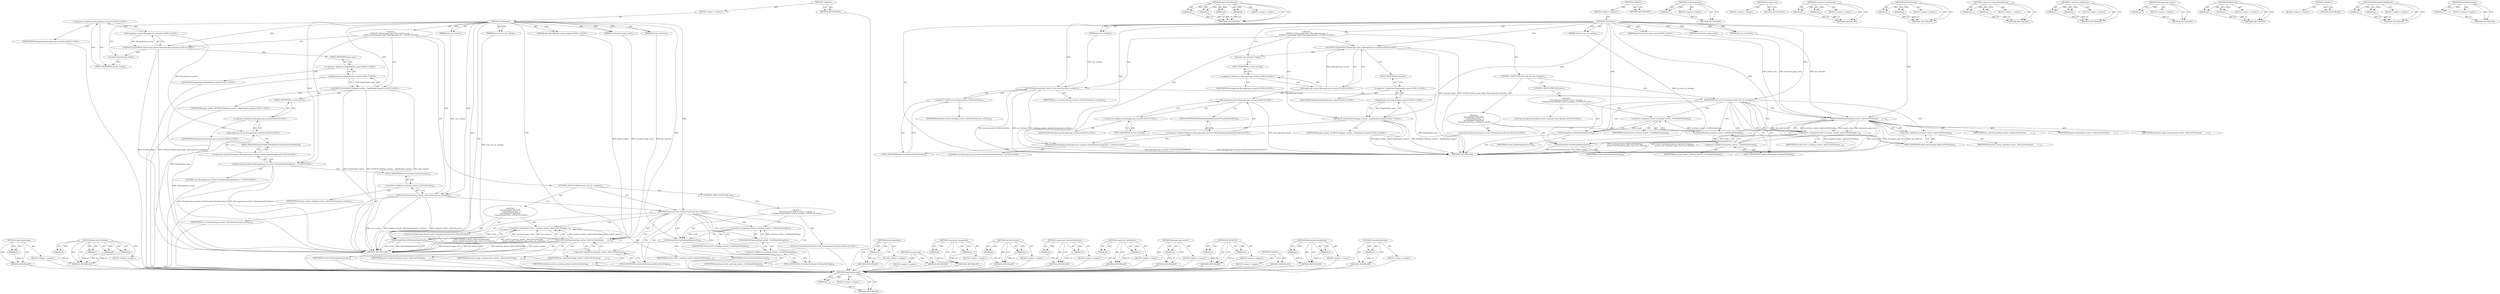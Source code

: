 digraph "UseDefaultSettings" {
vulnerable_108 [label=<(METHOD,PageNumber.npos)>];
vulnerable_109 [label=<(PARAM,p1)>];
vulnerable_110 [label=<(BLOCK,&lt;empty&gt;,&lt;empty&gt;)>];
vulnerable_111 [label=<(METHOD_RETURN,ANY)>];
vulnerable_132 [label=<(METHOD,AskUserForSettings)>];
vulnerable_133 [label=<(PARAM,p1)>];
vulnerable_134 [label=<(PARAM,p2)>];
vulnerable_135 [label=<(PARAM,p3)>];
vulnerable_136 [label=<(PARAM,p4)>];
vulnerable_137 [label=<(BLOCK,&lt;empty&gt;,&lt;empty&gt;)>];
vulnerable_138 [label=<(METHOD_RETURN,ANY)>];
vulnerable_6 [label=<(METHOD,&lt;global&gt;)<SUB>1</SUB>>];
vulnerable_7 [label=<(BLOCK,&lt;empty&gt;,&lt;empty&gt;)<SUB>1</SUB>>];
vulnerable_8 [label=<(METHOD,GetSettings)<SUB>1</SUB>>];
vulnerable_9 [label=<(PARAM,bool ask_user_for_settings)<SUB>1</SUB>>];
vulnerable_10 [label="<(PARAM,gfx::NativeWindow parent_window)<SUB>2</SUB>>"];
vulnerable_11 [label=<(PARAM,int document_page_count)<SUB>3</SUB>>];
vulnerable_12 [label=<(PARAM,bool has_selection)<SUB>4</SUB>>];
vulnerable_13 [label=<(PARAM,bool use_overlays)<SUB>5</SUB>>];
vulnerable_14 [label="<(BLOCK,{
  DCHECK_EQ(message_loop(), MessageLoop::curr...,{
  DCHECK_EQ(message_loop(), MessageLoop::curr...)<SUB>5</SUB>>"];
vulnerable_15 [label="<(DCHECK_EQ,DCHECK_EQ(message_loop(), MessageLoop::current()))<SUB>6</SUB>>"];
vulnerable_16 [label=<(message_loop,message_loop())<SUB>6</SUB>>];
vulnerable_17 [label="<(MessageLoop.current,MessageLoop::current())<SUB>6</SUB>>"];
vulnerable_18 [label="<(&lt;operator&gt;.fieldAccess,MessageLoop::current)<SUB>6</SUB>>"];
vulnerable_19 [label="<(IDENTIFIER,MessageLoop,MessageLoop::current())<SUB>6</SUB>>"];
vulnerable_20 [label=<(FIELD_IDENTIFIER,current,current)<SUB>6</SUB>>];
vulnerable_21 [label="<(DCHECK_EQ,DCHECK_EQ(page_number_, PageNumber::npos()))<SUB>7</SUB>>"];
vulnerable_22 [label="<(IDENTIFIER,page_number_,DCHECK_EQ(page_number_, PageNumber::npos()))<SUB>7</SUB>>"];
vulnerable_23 [label="<(PageNumber.npos,PageNumber::npos())<SUB>7</SUB>>"];
vulnerable_24 [label="<(&lt;operator&gt;.fieldAccess,PageNumber::npos)<SUB>7</SUB>>"];
vulnerable_25 [label="<(IDENTIFIER,PageNumber,PageNumber::npos())<SUB>7</SUB>>"];
vulnerable_26 [label=<(FIELD_IDENTIFIER,npos,npos)<SUB>7</SUB>>];
vulnerable_27 [label="<(SetNestableTasksAllowed,MessageLoop::current()-&gt;SetNestableTasksAllowed...)<SUB>9</SUB>>"];
vulnerable_28 [label="<(&lt;operator&gt;.indirectFieldAccess,MessageLoop::current()-&gt;SetNestableTasksAllowed)<SUB>9</SUB>>"];
vulnerable_29 [label="<(MessageLoop.current,MessageLoop::current())<SUB>9</SUB>>"];
vulnerable_30 [label="<(&lt;operator&gt;.fieldAccess,MessageLoop::current)<SUB>9</SUB>>"];
vulnerable_31 [label="<(IDENTIFIER,MessageLoop,MessageLoop::current())<SUB>9</SUB>>"];
vulnerable_32 [label=<(FIELD_IDENTIFIER,current,current)<SUB>9</SUB>>];
vulnerable_33 [label=<(FIELD_IDENTIFIER,SetNestableTasksAllowed,SetNestableTasksAllowed)<SUB>9</SUB>>];
vulnerable_34 [label="<(LITERAL,true,MessageLoop::current()-&gt;SetNestableTasksAllowed...)<SUB>9</SUB>>"];
vulnerable_35 [label=<(SetUseOverlays,printing_context_.SetUseOverlays(use_overlays))<SUB>10</SUB>>];
vulnerable_36 [label=<(&lt;operator&gt;.fieldAccess,printing_context_.SetUseOverlays)<SUB>10</SUB>>];
vulnerable_37 [label=<(IDENTIFIER,printing_context_,printing_context_.SetUseOverlays(use_overlays))<SUB>10</SUB>>];
vulnerable_38 [label=<(FIELD_IDENTIFIER,SetUseOverlays,SetUseOverlays)<SUB>10</SUB>>];
vulnerable_39 [label=<(IDENTIFIER,use_overlays,printing_context_.SetUseOverlays(use_overlays))<SUB>10</SUB>>];
vulnerable_40 [label=<(CONTROL_STRUCTURE,IF,if (ask_user_for_settings))<SUB>12</SUB>>];
vulnerable_41 [label=<(IDENTIFIER,ask_user_for_settings,if (ask_user_for_settings))<SUB>12</SUB>>];
vulnerable_42 [label="<(BLOCK,{
#if defined(OS_MACOSX)
     ChromeThread::Pos...,{
#if defined(OS_MACOSX)
     ChromeThread::Pos...)<SUB>12</SUB>>"];
vulnerable_43 [label="<(LOCAL,PrintingContext.Result result: PrintingContext.Result)<SUB>20</SUB>>"];
vulnerable_44 [label=<(&lt;operator&gt;.assignment,result = printing_context_.AskUserForSettings(
...)<SUB>20</SUB>>];
vulnerable_45 [label=<(IDENTIFIER,result,result = printing_context_.AskUserForSettings(
...)<SUB>20</SUB>>];
vulnerable_46 [label=<(AskUserForSettings,printing_context_.AskUserForSettings(
        p...)<SUB>20</SUB>>];
vulnerable_47 [label=<(&lt;operator&gt;.fieldAccess,printing_context_.AskUserForSettings)<SUB>20</SUB>>];
vulnerable_48 [label=<(IDENTIFIER,printing_context_,printing_context_.AskUserForSettings(
        p...)<SUB>20</SUB>>];
vulnerable_49 [label=<(FIELD_IDENTIFIER,AskUserForSettings,AskUserForSettings)<SUB>20</SUB>>];
vulnerable_50 [label=<(IDENTIFIER,parent_window,printing_context_.AskUserForSettings(
        p...)<SUB>21</SUB>>];
vulnerable_51 [label=<(IDENTIFIER,document_page_count,printing_context_.AskUserForSettings(
        p...)<SUB>21</SUB>>];
vulnerable_52 [label=<(IDENTIFIER,has_selection,printing_context_.AskUserForSettings(
        p...)<SUB>21</SUB>>];
vulnerable_53 [label=<(GetSettingsDone,GetSettingsDone(result))<SUB>22</SUB>>];
vulnerable_54 [label=<(IDENTIFIER,result,GetSettingsDone(result))<SUB>22</SUB>>];
vulnerable_55 [label=<(CONTROL_STRUCTURE,ELSE,else)<SUB>24</SUB>>];
vulnerable_56 [label="<(BLOCK,{
    PrintingContext::Result result = printing...,{
    PrintingContext::Result result = printing...)<SUB>24</SUB>>"];
vulnerable_57 [label="<(LOCAL,PrintingContext.Result result: PrintingContext.Result)<SUB>25</SUB>>"];
vulnerable_58 [label=<(&lt;operator&gt;.assignment,result = printing_context_.UseDefaultSettings())<SUB>25</SUB>>];
vulnerable_59 [label=<(IDENTIFIER,result,result = printing_context_.UseDefaultSettings())<SUB>25</SUB>>];
vulnerable_60 [label=<(UseDefaultSettings,printing_context_.UseDefaultSettings())<SUB>25</SUB>>];
vulnerable_61 [label=<(&lt;operator&gt;.fieldAccess,printing_context_.UseDefaultSettings)<SUB>25</SUB>>];
vulnerable_62 [label=<(IDENTIFIER,printing_context_,printing_context_.UseDefaultSettings())<SUB>25</SUB>>];
vulnerable_63 [label=<(FIELD_IDENTIFIER,UseDefaultSettings,UseDefaultSettings)<SUB>25</SUB>>];
vulnerable_64 [label=<(GetSettingsDone,GetSettingsDone(result))<SUB>26</SUB>>];
vulnerable_65 [label=<(IDENTIFIER,result,GetSettingsDone(result))<SUB>26</SUB>>];
vulnerable_66 [label=<(METHOD_RETURN,void)<SUB>1</SUB>>];
vulnerable_68 [label=<(METHOD_RETURN,ANY)<SUB>1</SUB>>];
vulnerable_139 [label=<(METHOD,GetSettingsDone)>];
vulnerable_140 [label=<(PARAM,p1)>];
vulnerable_141 [label=<(BLOCK,&lt;empty&gt;,&lt;empty&gt;)>];
vulnerable_142 [label=<(METHOD_RETURN,ANY)>];
vulnerable_96 [label=<(METHOD,message_loop)>];
vulnerable_97 [label=<(BLOCK,&lt;empty&gt;,&lt;empty&gt;)>];
vulnerable_98 [label=<(METHOD_RETURN,ANY)>];
vulnerable_127 [label=<(METHOD,&lt;operator&gt;.assignment)>];
vulnerable_128 [label=<(PARAM,p1)>];
vulnerable_129 [label=<(PARAM,p2)>];
vulnerable_130 [label=<(BLOCK,&lt;empty&gt;,&lt;empty&gt;)>];
vulnerable_131 [label=<(METHOD_RETURN,ANY)>];
vulnerable_122 [label=<(METHOD,SetUseOverlays)>];
vulnerable_123 [label=<(PARAM,p1)>];
vulnerable_124 [label=<(PARAM,p2)>];
vulnerable_125 [label=<(BLOCK,&lt;empty&gt;,&lt;empty&gt;)>];
vulnerable_126 [label=<(METHOD_RETURN,ANY)>];
vulnerable_117 [label=<(METHOD,&lt;operator&gt;.indirectFieldAccess)>];
vulnerable_118 [label=<(PARAM,p1)>];
vulnerable_119 [label=<(PARAM,p2)>];
vulnerable_120 [label=<(BLOCK,&lt;empty&gt;,&lt;empty&gt;)>];
vulnerable_121 [label=<(METHOD_RETURN,ANY)>];
vulnerable_103 [label=<(METHOD,&lt;operator&gt;.fieldAccess)>];
vulnerable_104 [label=<(PARAM,p1)>];
vulnerable_105 [label=<(PARAM,p2)>];
vulnerable_106 [label=<(BLOCK,&lt;empty&gt;,&lt;empty&gt;)>];
vulnerable_107 [label=<(METHOD_RETURN,ANY)>];
vulnerable_99 [label=<(METHOD,MessageLoop.current)>];
vulnerable_100 [label=<(PARAM,p1)>];
vulnerable_101 [label=<(BLOCK,&lt;empty&gt;,&lt;empty&gt;)>];
vulnerable_102 [label=<(METHOD_RETURN,ANY)>];
vulnerable_91 [label=<(METHOD,DCHECK_EQ)>];
vulnerable_92 [label=<(PARAM,p1)>];
vulnerable_93 [label=<(PARAM,p2)>];
vulnerable_94 [label=<(BLOCK,&lt;empty&gt;,&lt;empty&gt;)>];
vulnerable_95 [label=<(METHOD_RETURN,ANY)>];
vulnerable_85 [label=<(METHOD,&lt;global&gt;)<SUB>1</SUB>>];
vulnerable_86 [label=<(BLOCK,&lt;empty&gt;,&lt;empty&gt;)>];
vulnerable_87 [label=<(METHOD_RETURN,ANY)>];
vulnerable_112 [label=<(METHOD,SetNestableTasksAllowed)>];
vulnerable_113 [label=<(PARAM,p1)>];
vulnerable_114 [label=<(PARAM,p2)>];
vulnerable_115 [label=<(BLOCK,&lt;empty&gt;,&lt;empty&gt;)>];
vulnerable_116 [label=<(METHOD_RETURN,ANY)>];
vulnerable_143 [label=<(METHOD,UseDefaultSettings)>];
vulnerable_144 [label=<(PARAM,p1)>];
vulnerable_145 [label=<(BLOCK,&lt;empty&gt;,&lt;empty&gt;)>];
vulnerable_146 [label=<(METHOD_RETURN,ANY)>];
fixed_108 [label=<(METHOD,PageNumber.npos)>];
fixed_109 [label=<(PARAM,p1)>];
fixed_110 [label=<(BLOCK,&lt;empty&gt;,&lt;empty&gt;)>];
fixed_111 [label=<(METHOD_RETURN,ANY)>];
fixed_132 [label=<(METHOD,AskUserForSettings)>];
fixed_133 [label=<(PARAM,p1)>];
fixed_134 [label=<(PARAM,p2)>];
fixed_135 [label=<(PARAM,p3)>];
fixed_136 [label=<(PARAM,p4)>];
fixed_137 [label=<(BLOCK,&lt;empty&gt;,&lt;empty&gt;)>];
fixed_138 [label=<(METHOD_RETURN,ANY)>];
fixed_6 [label=<(METHOD,&lt;global&gt;)<SUB>1</SUB>>];
fixed_7 [label=<(BLOCK,&lt;empty&gt;,&lt;empty&gt;)<SUB>1</SUB>>];
fixed_8 [label=<(METHOD,GetSettings)<SUB>1</SUB>>];
fixed_9 [label=<(PARAM,bool ask_user_for_settings)<SUB>1</SUB>>];
fixed_10 [label="<(PARAM,gfx::NativeView parent_view)<SUB>2</SUB>>"];
fixed_11 [label=<(PARAM,int document_page_count)<SUB>3</SUB>>];
fixed_12 [label=<(PARAM,bool has_selection)<SUB>4</SUB>>];
fixed_13 [label=<(PARAM,bool use_overlays)<SUB>5</SUB>>];
fixed_14 [label="<(BLOCK,{
  DCHECK_EQ(message_loop(), MessageLoop::curr...,{
  DCHECK_EQ(message_loop(), MessageLoop::curr...)<SUB>5</SUB>>"];
fixed_15 [label="<(DCHECK_EQ,DCHECK_EQ(message_loop(), MessageLoop::current()))<SUB>6</SUB>>"];
fixed_16 [label=<(message_loop,message_loop())<SUB>6</SUB>>];
fixed_17 [label="<(MessageLoop.current,MessageLoop::current())<SUB>6</SUB>>"];
fixed_18 [label="<(&lt;operator&gt;.fieldAccess,MessageLoop::current)<SUB>6</SUB>>"];
fixed_19 [label="<(IDENTIFIER,MessageLoop,MessageLoop::current())<SUB>6</SUB>>"];
fixed_20 [label=<(FIELD_IDENTIFIER,current,current)<SUB>6</SUB>>];
fixed_21 [label="<(DCHECK_EQ,DCHECK_EQ(page_number_, PageNumber::npos()))<SUB>7</SUB>>"];
fixed_22 [label="<(IDENTIFIER,page_number_,DCHECK_EQ(page_number_, PageNumber::npos()))<SUB>7</SUB>>"];
fixed_23 [label="<(PageNumber.npos,PageNumber::npos())<SUB>7</SUB>>"];
fixed_24 [label="<(&lt;operator&gt;.fieldAccess,PageNumber::npos)<SUB>7</SUB>>"];
fixed_25 [label="<(IDENTIFIER,PageNumber,PageNumber::npos())<SUB>7</SUB>>"];
fixed_26 [label=<(FIELD_IDENTIFIER,npos,npos)<SUB>7</SUB>>];
fixed_27 [label="<(SetNestableTasksAllowed,MessageLoop::current()-&gt;SetNestableTasksAllowed...)<SUB>9</SUB>>"];
fixed_28 [label="<(&lt;operator&gt;.indirectFieldAccess,MessageLoop::current()-&gt;SetNestableTasksAllowed)<SUB>9</SUB>>"];
fixed_29 [label="<(MessageLoop.current,MessageLoop::current())<SUB>9</SUB>>"];
fixed_30 [label="<(&lt;operator&gt;.fieldAccess,MessageLoop::current)<SUB>9</SUB>>"];
fixed_31 [label="<(IDENTIFIER,MessageLoop,MessageLoop::current())<SUB>9</SUB>>"];
fixed_32 [label=<(FIELD_IDENTIFIER,current,current)<SUB>9</SUB>>];
fixed_33 [label=<(FIELD_IDENTIFIER,SetNestableTasksAllowed,SetNestableTasksAllowed)<SUB>9</SUB>>];
fixed_34 [label="<(LITERAL,true,MessageLoop::current()-&gt;SetNestableTasksAllowed...)<SUB>9</SUB>>"];
fixed_35 [label=<(SetUseOverlays,printing_context_.SetUseOverlays(use_overlays))<SUB>10</SUB>>];
fixed_36 [label=<(&lt;operator&gt;.fieldAccess,printing_context_.SetUseOverlays)<SUB>10</SUB>>];
fixed_37 [label=<(IDENTIFIER,printing_context_,printing_context_.SetUseOverlays(use_overlays))<SUB>10</SUB>>];
fixed_38 [label=<(FIELD_IDENTIFIER,SetUseOverlays,SetUseOverlays)<SUB>10</SUB>>];
fixed_39 [label=<(IDENTIFIER,use_overlays,printing_context_.SetUseOverlays(use_overlays))<SUB>10</SUB>>];
fixed_40 [label=<(CONTROL_STRUCTURE,IF,if (ask_user_for_settings))<SUB>12</SUB>>];
fixed_41 [label=<(IDENTIFIER,ask_user_for_settings,if (ask_user_for_settings))<SUB>12</SUB>>];
fixed_42 [label="<(BLOCK,{
#if defined(OS_MACOSX)
     ChromeThread::Pos...,{
#if defined(OS_MACOSX)
     ChromeThread::Pos...)<SUB>12</SUB>>"];
fixed_43 [label="<(LOCAL,PrintingContext.Result result: PrintingContext.Result)<SUB>20</SUB>>"];
fixed_44 [label=<(&lt;operator&gt;.assignment,result = printing_context_.AskUserForSettings(
...)<SUB>20</SUB>>];
fixed_45 [label=<(IDENTIFIER,result,result = printing_context_.AskUserForSettings(
...)<SUB>20</SUB>>];
fixed_46 [label=<(AskUserForSettings,printing_context_.AskUserForSettings(
        p...)<SUB>20</SUB>>];
fixed_47 [label=<(&lt;operator&gt;.fieldAccess,printing_context_.AskUserForSettings)<SUB>20</SUB>>];
fixed_48 [label=<(IDENTIFIER,printing_context_,printing_context_.AskUserForSettings(
        p...)<SUB>20</SUB>>];
fixed_49 [label=<(FIELD_IDENTIFIER,AskUserForSettings,AskUserForSettings)<SUB>20</SUB>>];
fixed_50 [label=<(IDENTIFIER,parent_view,printing_context_.AskUserForSettings(
        p...)<SUB>21</SUB>>];
fixed_51 [label=<(IDENTIFIER,document_page_count,printing_context_.AskUserForSettings(
        p...)<SUB>21</SUB>>];
fixed_52 [label=<(IDENTIFIER,has_selection,printing_context_.AskUserForSettings(
        p...)<SUB>21</SUB>>];
fixed_53 [label=<(GetSettingsDone,GetSettingsDone(result))<SUB>22</SUB>>];
fixed_54 [label=<(IDENTIFIER,result,GetSettingsDone(result))<SUB>22</SUB>>];
fixed_55 [label=<(CONTROL_STRUCTURE,ELSE,else)<SUB>24</SUB>>];
fixed_56 [label="<(BLOCK,{
    PrintingContext::Result result = printing...,{
    PrintingContext::Result result = printing...)<SUB>24</SUB>>"];
fixed_57 [label="<(LOCAL,PrintingContext.Result result: PrintingContext.Result)<SUB>25</SUB>>"];
fixed_58 [label=<(&lt;operator&gt;.assignment,result = printing_context_.UseDefaultSettings())<SUB>25</SUB>>];
fixed_59 [label=<(IDENTIFIER,result,result = printing_context_.UseDefaultSettings())<SUB>25</SUB>>];
fixed_60 [label=<(UseDefaultSettings,printing_context_.UseDefaultSettings())<SUB>25</SUB>>];
fixed_61 [label=<(&lt;operator&gt;.fieldAccess,printing_context_.UseDefaultSettings)<SUB>25</SUB>>];
fixed_62 [label=<(IDENTIFIER,printing_context_,printing_context_.UseDefaultSettings())<SUB>25</SUB>>];
fixed_63 [label=<(FIELD_IDENTIFIER,UseDefaultSettings,UseDefaultSettings)<SUB>25</SUB>>];
fixed_64 [label=<(GetSettingsDone,GetSettingsDone(result))<SUB>26</SUB>>];
fixed_65 [label=<(IDENTIFIER,result,GetSettingsDone(result))<SUB>26</SUB>>];
fixed_66 [label=<(METHOD_RETURN,void)<SUB>1</SUB>>];
fixed_68 [label=<(METHOD_RETURN,ANY)<SUB>1</SUB>>];
fixed_139 [label=<(METHOD,GetSettingsDone)>];
fixed_140 [label=<(PARAM,p1)>];
fixed_141 [label=<(BLOCK,&lt;empty&gt;,&lt;empty&gt;)>];
fixed_142 [label=<(METHOD_RETURN,ANY)>];
fixed_96 [label=<(METHOD,message_loop)>];
fixed_97 [label=<(BLOCK,&lt;empty&gt;,&lt;empty&gt;)>];
fixed_98 [label=<(METHOD_RETURN,ANY)>];
fixed_127 [label=<(METHOD,&lt;operator&gt;.assignment)>];
fixed_128 [label=<(PARAM,p1)>];
fixed_129 [label=<(PARAM,p2)>];
fixed_130 [label=<(BLOCK,&lt;empty&gt;,&lt;empty&gt;)>];
fixed_131 [label=<(METHOD_RETURN,ANY)>];
fixed_122 [label=<(METHOD,SetUseOverlays)>];
fixed_123 [label=<(PARAM,p1)>];
fixed_124 [label=<(PARAM,p2)>];
fixed_125 [label=<(BLOCK,&lt;empty&gt;,&lt;empty&gt;)>];
fixed_126 [label=<(METHOD_RETURN,ANY)>];
fixed_117 [label=<(METHOD,&lt;operator&gt;.indirectFieldAccess)>];
fixed_118 [label=<(PARAM,p1)>];
fixed_119 [label=<(PARAM,p2)>];
fixed_120 [label=<(BLOCK,&lt;empty&gt;,&lt;empty&gt;)>];
fixed_121 [label=<(METHOD_RETURN,ANY)>];
fixed_103 [label=<(METHOD,&lt;operator&gt;.fieldAccess)>];
fixed_104 [label=<(PARAM,p1)>];
fixed_105 [label=<(PARAM,p2)>];
fixed_106 [label=<(BLOCK,&lt;empty&gt;,&lt;empty&gt;)>];
fixed_107 [label=<(METHOD_RETURN,ANY)>];
fixed_99 [label=<(METHOD,MessageLoop.current)>];
fixed_100 [label=<(PARAM,p1)>];
fixed_101 [label=<(BLOCK,&lt;empty&gt;,&lt;empty&gt;)>];
fixed_102 [label=<(METHOD_RETURN,ANY)>];
fixed_91 [label=<(METHOD,DCHECK_EQ)>];
fixed_92 [label=<(PARAM,p1)>];
fixed_93 [label=<(PARAM,p2)>];
fixed_94 [label=<(BLOCK,&lt;empty&gt;,&lt;empty&gt;)>];
fixed_95 [label=<(METHOD_RETURN,ANY)>];
fixed_85 [label=<(METHOD,&lt;global&gt;)<SUB>1</SUB>>];
fixed_86 [label=<(BLOCK,&lt;empty&gt;,&lt;empty&gt;)>];
fixed_87 [label=<(METHOD_RETURN,ANY)>];
fixed_112 [label=<(METHOD,SetNestableTasksAllowed)>];
fixed_113 [label=<(PARAM,p1)>];
fixed_114 [label=<(PARAM,p2)>];
fixed_115 [label=<(BLOCK,&lt;empty&gt;,&lt;empty&gt;)>];
fixed_116 [label=<(METHOD_RETURN,ANY)>];
fixed_143 [label=<(METHOD,UseDefaultSettings)>];
fixed_144 [label=<(PARAM,p1)>];
fixed_145 [label=<(BLOCK,&lt;empty&gt;,&lt;empty&gt;)>];
fixed_146 [label=<(METHOD_RETURN,ANY)>];
vulnerable_108 -> vulnerable_109  [key=0, label="AST: "];
vulnerable_108 -> vulnerable_109  [key=1, label="DDG: "];
vulnerable_108 -> vulnerable_110  [key=0, label="AST: "];
vulnerable_108 -> vulnerable_111  [key=0, label="AST: "];
vulnerable_108 -> vulnerable_111  [key=1, label="CFG: "];
vulnerable_109 -> vulnerable_111  [key=0, label="DDG: p1"];
vulnerable_110 -> fixed_108  [key=0];
vulnerable_111 -> fixed_108  [key=0];
vulnerable_132 -> vulnerable_133  [key=0, label="AST: "];
vulnerable_132 -> vulnerable_133  [key=1, label="DDG: "];
vulnerable_132 -> vulnerable_137  [key=0, label="AST: "];
vulnerable_132 -> vulnerable_134  [key=0, label="AST: "];
vulnerable_132 -> vulnerable_134  [key=1, label="DDG: "];
vulnerable_132 -> vulnerable_138  [key=0, label="AST: "];
vulnerable_132 -> vulnerable_138  [key=1, label="CFG: "];
vulnerable_132 -> vulnerable_135  [key=0, label="AST: "];
vulnerable_132 -> vulnerable_135  [key=1, label="DDG: "];
vulnerable_132 -> vulnerable_136  [key=0, label="AST: "];
vulnerable_132 -> vulnerable_136  [key=1, label="DDG: "];
vulnerable_133 -> vulnerable_138  [key=0, label="DDG: p1"];
vulnerable_134 -> vulnerable_138  [key=0, label="DDG: p2"];
vulnerable_135 -> vulnerable_138  [key=0, label="DDG: p3"];
vulnerable_136 -> vulnerable_138  [key=0, label="DDG: p4"];
vulnerable_137 -> fixed_108  [key=0];
vulnerable_138 -> fixed_108  [key=0];
vulnerable_6 -> vulnerable_7  [key=0, label="AST: "];
vulnerable_6 -> vulnerable_68  [key=0, label="AST: "];
vulnerable_6 -> vulnerable_68  [key=1, label="CFG: "];
vulnerable_7 -> vulnerable_8  [key=0, label="AST: "];
vulnerable_8 -> vulnerable_9  [key=0, label="AST: "];
vulnerable_8 -> vulnerable_9  [key=1, label="DDG: "];
vulnerable_8 -> vulnerable_10  [key=0, label="AST: "];
vulnerable_8 -> vulnerable_10  [key=1, label="DDG: "];
vulnerable_8 -> vulnerable_11  [key=0, label="AST: "];
vulnerable_8 -> vulnerable_11  [key=1, label="DDG: "];
vulnerable_8 -> vulnerable_12  [key=0, label="AST: "];
vulnerable_8 -> vulnerable_12  [key=1, label="DDG: "];
vulnerable_8 -> vulnerable_13  [key=0, label="AST: "];
vulnerable_8 -> vulnerable_13  [key=1, label="DDG: "];
vulnerable_8 -> vulnerable_14  [key=0, label="AST: "];
vulnerable_8 -> vulnerable_66  [key=0, label="AST: "];
vulnerable_8 -> vulnerable_16  [key=0, label="CFG: "];
vulnerable_8 -> vulnerable_15  [key=0, label="DDG: "];
vulnerable_8 -> vulnerable_21  [key=0, label="DDG: "];
vulnerable_8 -> vulnerable_27  [key=0, label="DDG: "];
vulnerable_8 -> vulnerable_35  [key=0, label="DDG: "];
vulnerable_8 -> vulnerable_41  [key=0, label="DDG: "];
vulnerable_8 -> vulnerable_53  [key=0, label="DDG: "];
vulnerable_8 -> vulnerable_46  [key=0, label="DDG: "];
vulnerable_8 -> vulnerable_64  [key=0, label="DDG: "];
vulnerable_9 -> vulnerable_66  [key=0, label="DDG: ask_user_for_settings"];
vulnerable_10 -> vulnerable_46  [key=0, label="DDG: parent_window"];
vulnerable_11 -> vulnerable_46  [key=0, label="DDG: document_page_count"];
vulnerable_12 -> vulnerable_46  [key=0, label="DDG: has_selection"];
vulnerable_13 -> vulnerable_35  [key=0, label="DDG: use_overlays"];
vulnerable_14 -> vulnerable_15  [key=0, label="AST: "];
vulnerable_14 -> vulnerable_21  [key=0, label="AST: "];
vulnerable_14 -> vulnerable_27  [key=0, label="AST: "];
vulnerable_14 -> vulnerable_35  [key=0, label="AST: "];
vulnerable_14 -> vulnerable_40  [key=0, label="AST: "];
vulnerable_15 -> vulnerable_16  [key=0, label="AST: "];
vulnerable_15 -> vulnerable_17  [key=0, label="AST: "];
vulnerable_15 -> vulnerable_26  [key=0, label="CFG: "];
vulnerable_15 -> vulnerable_66  [key=0, label="DDG: message_loop()"];
vulnerable_15 -> vulnerable_66  [key=1, label="DDG: DCHECK_EQ(message_loop(), MessageLoop::current())"];
vulnerable_16 -> vulnerable_20  [key=0, label="CFG: "];
vulnerable_17 -> vulnerable_18  [key=0, label="AST: "];
vulnerable_17 -> vulnerable_15  [key=0, label="CFG: "];
vulnerable_17 -> vulnerable_15  [key=1, label="DDG: MessageLoop::current"];
vulnerable_17 -> vulnerable_29  [key=0, label="DDG: MessageLoop::current"];
vulnerable_18 -> vulnerable_19  [key=0, label="AST: "];
vulnerable_18 -> vulnerable_20  [key=0, label="AST: "];
vulnerable_18 -> vulnerable_17  [key=0, label="CFG: "];
vulnerable_19 -> fixed_108  [key=0];
vulnerable_20 -> vulnerable_18  [key=0, label="CFG: "];
vulnerable_21 -> vulnerable_22  [key=0, label="AST: "];
vulnerable_21 -> vulnerable_23  [key=0, label="AST: "];
vulnerable_21 -> vulnerable_32  [key=0, label="CFG: "];
vulnerable_21 -> vulnerable_66  [key=0, label="DDG: PageNumber::npos()"];
vulnerable_21 -> vulnerable_66  [key=1, label="DDG: DCHECK_EQ(page_number_, PageNumber::npos())"];
vulnerable_21 -> vulnerable_66  [key=2, label="DDG: page_number_"];
vulnerable_22 -> fixed_108  [key=0];
vulnerable_23 -> vulnerable_24  [key=0, label="AST: "];
vulnerable_23 -> vulnerable_21  [key=0, label="CFG: "];
vulnerable_23 -> vulnerable_21  [key=1, label="DDG: PageNumber::npos"];
vulnerable_23 -> vulnerable_66  [key=0, label="DDG: PageNumber::npos"];
vulnerable_24 -> vulnerable_25  [key=0, label="AST: "];
vulnerable_24 -> vulnerable_26  [key=0, label="AST: "];
vulnerable_24 -> vulnerable_23  [key=0, label="CFG: "];
vulnerable_25 -> fixed_108  [key=0];
vulnerable_26 -> vulnerable_24  [key=0, label="CFG: "];
vulnerable_27 -> vulnerable_28  [key=0, label="AST: "];
vulnerable_27 -> vulnerable_34  [key=0, label="AST: "];
vulnerable_27 -> vulnerable_38  [key=0, label="CFG: "];
vulnerable_27 -> vulnerable_66  [key=0, label="DDG: MessageLoop::current()-&gt;SetNestableTasksAllowed"];
vulnerable_27 -> vulnerable_66  [key=1, label="DDG: MessageLoop::current()-&gt;SetNestableTasksAllowed(true)"];
vulnerable_28 -> vulnerable_29  [key=0, label="AST: "];
vulnerable_28 -> vulnerable_33  [key=0, label="AST: "];
vulnerable_28 -> vulnerable_27  [key=0, label="CFG: "];
vulnerable_29 -> vulnerable_30  [key=0, label="AST: "];
vulnerable_29 -> vulnerable_33  [key=0, label="CFG: "];
vulnerable_29 -> vulnerable_66  [key=0, label="DDG: MessageLoop::current"];
vulnerable_30 -> vulnerable_31  [key=0, label="AST: "];
vulnerable_30 -> vulnerable_32  [key=0, label="AST: "];
vulnerable_30 -> vulnerable_29  [key=0, label="CFG: "];
vulnerable_31 -> fixed_108  [key=0];
vulnerable_32 -> vulnerable_30  [key=0, label="CFG: "];
vulnerable_33 -> vulnerable_28  [key=0, label="CFG: "];
vulnerable_34 -> fixed_108  [key=0];
vulnerable_35 -> vulnerable_36  [key=0, label="AST: "];
vulnerable_35 -> vulnerable_39  [key=0, label="AST: "];
vulnerable_35 -> vulnerable_41  [key=0, label="CFG: "];
vulnerable_35 -> vulnerable_66  [key=0, label="DDG: printing_context_.SetUseOverlays"];
vulnerable_35 -> vulnerable_66  [key=1, label="DDG: use_overlays"];
vulnerable_35 -> vulnerable_66  [key=2, label="DDG: printing_context_.SetUseOverlays(use_overlays)"];
vulnerable_36 -> vulnerable_37  [key=0, label="AST: "];
vulnerable_36 -> vulnerable_38  [key=0, label="AST: "];
vulnerable_36 -> vulnerable_35  [key=0, label="CFG: "];
vulnerable_37 -> fixed_108  [key=0];
vulnerable_38 -> vulnerable_36  [key=0, label="CFG: "];
vulnerable_39 -> fixed_108  [key=0];
vulnerable_40 -> vulnerable_41  [key=0, label="AST: "];
vulnerable_40 -> vulnerable_42  [key=0, label="AST: "];
vulnerable_40 -> vulnerable_55  [key=0, label="AST: "];
vulnerable_41 -> vulnerable_49  [key=0, label="CFG: "];
vulnerable_41 -> vulnerable_49  [key=1, label="CDG: "];
vulnerable_41 -> vulnerable_63  [key=0, label="CFG: "];
vulnerable_41 -> vulnerable_63  [key=1, label="CDG: "];
vulnerable_41 -> vulnerable_47  [key=0, label="CDG: "];
vulnerable_41 -> vulnerable_58  [key=0, label="CDG: "];
vulnerable_41 -> vulnerable_60  [key=0, label="CDG: "];
vulnerable_41 -> vulnerable_61  [key=0, label="CDG: "];
vulnerable_41 -> vulnerable_64  [key=0, label="CDG: "];
vulnerable_41 -> vulnerable_44  [key=0, label="CDG: "];
vulnerable_41 -> vulnerable_46  [key=0, label="CDG: "];
vulnerable_41 -> vulnerable_53  [key=0, label="CDG: "];
vulnerable_42 -> vulnerable_43  [key=0, label="AST: "];
vulnerable_42 -> vulnerable_44  [key=0, label="AST: "];
vulnerable_42 -> vulnerable_53  [key=0, label="AST: "];
vulnerable_43 -> fixed_108  [key=0];
vulnerable_44 -> vulnerable_45  [key=0, label="AST: "];
vulnerable_44 -> vulnerable_46  [key=0, label="AST: "];
vulnerable_44 -> vulnerable_53  [key=0, label="CFG: "];
vulnerable_44 -> vulnerable_53  [key=1, label="DDG: result"];
vulnerable_44 -> vulnerable_66  [key=0, label="DDG: printing_context_.AskUserForSettings(
        parent_window, document_page_count, has_selection)"];
vulnerable_44 -> vulnerable_66  [key=1, label="DDG: result = printing_context_.AskUserForSettings(
        parent_window, document_page_count, has_selection)"];
vulnerable_45 -> fixed_108  [key=0];
vulnerable_46 -> vulnerable_47  [key=0, label="AST: "];
vulnerable_46 -> vulnerable_50  [key=0, label="AST: "];
vulnerable_46 -> vulnerable_51  [key=0, label="AST: "];
vulnerable_46 -> vulnerable_52  [key=0, label="AST: "];
vulnerable_46 -> vulnerable_44  [key=0, label="CFG: "];
vulnerable_46 -> vulnerable_44  [key=1, label="DDG: printing_context_.AskUserForSettings"];
vulnerable_46 -> vulnerable_44  [key=2, label="DDG: parent_window"];
vulnerable_46 -> vulnerable_44  [key=3, label="DDG: document_page_count"];
vulnerable_46 -> vulnerable_44  [key=4, label="DDG: has_selection"];
vulnerable_46 -> vulnerable_66  [key=0, label="DDG: printing_context_.AskUserForSettings"];
vulnerable_46 -> vulnerable_66  [key=1, label="DDG: parent_window"];
vulnerable_46 -> vulnerable_66  [key=2, label="DDG: document_page_count"];
vulnerable_46 -> vulnerable_66  [key=3, label="DDG: has_selection"];
vulnerable_47 -> vulnerable_48  [key=0, label="AST: "];
vulnerable_47 -> vulnerable_49  [key=0, label="AST: "];
vulnerable_47 -> vulnerable_46  [key=0, label="CFG: "];
vulnerable_48 -> fixed_108  [key=0];
vulnerable_49 -> vulnerable_47  [key=0, label="CFG: "];
vulnerable_50 -> fixed_108  [key=0];
vulnerable_51 -> fixed_108  [key=0];
vulnerable_52 -> fixed_108  [key=0];
vulnerable_53 -> vulnerable_54  [key=0, label="AST: "];
vulnerable_53 -> vulnerable_66  [key=0, label="CFG: "];
vulnerable_53 -> vulnerable_66  [key=1, label="DDG: result"];
vulnerable_53 -> vulnerable_66  [key=2, label="DDG: GetSettingsDone(result)"];
vulnerable_54 -> fixed_108  [key=0];
vulnerable_55 -> vulnerable_56  [key=0, label="AST: "];
vulnerable_56 -> vulnerable_57  [key=0, label="AST: "];
vulnerable_56 -> vulnerable_58  [key=0, label="AST: "];
vulnerable_56 -> vulnerable_64  [key=0, label="AST: "];
vulnerable_57 -> fixed_108  [key=0];
vulnerable_58 -> vulnerable_59  [key=0, label="AST: "];
vulnerable_58 -> vulnerable_60  [key=0, label="AST: "];
vulnerable_58 -> vulnerable_64  [key=0, label="CFG: "];
vulnerable_58 -> vulnerable_64  [key=1, label="DDG: result"];
vulnerable_59 -> fixed_108  [key=0];
vulnerable_60 -> vulnerable_61  [key=0, label="AST: "];
vulnerable_60 -> vulnerable_58  [key=0, label="CFG: "];
vulnerable_60 -> vulnerable_58  [key=1, label="DDG: printing_context_.UseDefaultSettings"];
vulnerable_61 -> vulnerable_62  [key=0, label="AST: "];
vulnerable_61 -> vulnerable_63  [key=0, label="AST: "];
vulnerable_61 -> vulnerable_60  [key=0, label="CFG: "];
vulnerable_62 -> fixed_108  [key=0];
vulnerable_63 -> vulnerable_61  [key=0, label="CFG: "];
vulnerable_64 -> vulnerable_65  [key=0, label="AST: "];
vulnerable_64 -> vulnerable_66  [key=0, label="CFG: "];
vulnerable_65 -> fixed_108  [key=0];
vulnerable_66 -> fixed_108  [key=0];
vulnerable_68 -> fixed_108  [key=0];
vulnerable_139 -> vulnerable_140  [key=0, label="AST: "];
vulnerable_139 -> vulnerable_140  [key=1, label="DDG: "];
vulnerable_139 -> vulnerable_141  [key=0, label="AST: "];
vulnerable_139 -> vulnerable_142  [key=0, label="AST: "];
vulnerable_139 -> vulnerable_142  [key=1, label="CFG: "];
vulnerable_140 -> vulnerable_142  [key=0, label="DDG: p1"];
vulnerable_141 -> fixed_108  [key=0];
vulnerable_142 -> fixed_108  [key=0];
vulnerable_96 -> vulnerable_97  [key=0, label="AST: "];
vulnerable_96 -> vulnerable_98  [key=0, label="AST: "];
vulnerable_96 -> vulnerable_98  [key=1, label="CFG: "];
vulnerable_97 -> fixed_108  [key=0];
vulnerable_98 -> fixed_108  [key=0];
vulnerable_127 -> vulnerable_128  [key=0, label="AST: "];
vulnerable_127 -> vulnerable_128  [key=1, label="DDG: "];
vulnerable_127 -> vulnerable_130  [key=0, label="AST: "];
vulnerable_127 -> vulnerable_129  [key=0, label="AST: "];
vulnerable_127 -> vulnerable_129  [key=1, label="DDG: "];
vulnerable_127 -> vulnerable_131  [key=0, label="AST: "];
vulnerable_127 -> vulnerable_131  [key=1, label="CFG: "];
vulnerable_128 -> vulnerable_131  [key=0, label="DDG: p1"];
vulnerable_129 -> vulnerable_131  [key=0, label="DDG: p2"];
vulnerable_130 -> fixed_108  [key=0];
vulnerable_131 -> fixed_108  [key=0];
vulnerable_122 -> vulnerable_123  [key=0, label="AST: "];
vulnerable_122 -> vulnerable_123  [key=1, label="DDG: "];
vulnerable_122 -> vulnerable_125  [key=0, label="AST: "];
vulnerable_122 -> vulnerable_124  [key=0, label="AST: "];
vulnerable_122 -> vulnerable_124  [key=1, label="DDG: "];
vulnerable_122 -> vulnerable_126  [key=0, label="AST: "];
vulnerable_122 -> vulnerable_126  [key=1, label="CFG: "];
vulnerable_123 -> vulnerable_126  [key=0, label="DDG: p1"];
vulnerable_124 -> vulnerable_126  [key=0, label="DDG: p2"];
vulnerable_125 -> fixed_108  [key=0];
vulnerable_126 -> fixed_108  [key=0];
vulnerable_117 -> vulnerable_118  [key=0, label="AST: "];
vulnerable_117 -> vulnerable_118  [key=1, label="DDG: "];
vulnerable_117 -> vulnerable_120  [key=0, label="AST: "];
vulnerable_117 -> vulnerable_119  [key=0, label="AST: "];
vulnerable_117 -> vulnerable_119  [key=1, label="DDG: "];
vulnerable_117 -> vulnerable_121  [key=0, label="AST: "];
vulnerable_117 -> vulnerable_121  [key=1, label="CFG: "];
vulnerable_118 -> vulnerable_121  [key=0, label="DDG: p1"];
vulnerable_119 -> vulnerable_121  [key=0, label="DDG: p2"];
vulnerable_120 -> fixed_108  [key=0];
vulnerable_121 -> fixed_108  [key=0];
vulnerable_103 -> vulnerable_104  [key=0, label="AST: "];
vulnerable_103 -> vulnerable_104  [key=1, label="DDG: "];
vulnerable_103 -> vulnerable_106  [key=0, label="AST: "];
vulnerable_103 -> vulnerable_105  [key=0, label="AST: "];
vulnerable_103 -> vulnerable_105  [key=1, label="DDG: "];
vulnerable_103 -> vulnerable_107  [key=0, label="AST: "];
vulnerable_103 -> vulnerable_107  [key=1, label="CFG: "];
vulnerable_104 -> vulnerable_107  [key=0, label="DDG: p1"];
vulnerable_105 -> vulnerable_107  [key=0, label="DDG: p2"];
vulnerable_106 -> fixed_108  [key=0];
vulnerable_107 -> fixed_108  [key=0];
vulnerable_99 -> vulnerable_100  [key=0, label="AST: "];
vulnerable_99 -> vulnerable_100  [key=1, label="DDG: "];
vulnerable_99 -> vulnerable_101  [key=0, label="AST: "];
vulnerable_99 -> vulnerable_102  [key=0, label="AST: "];
vulnerable_99 -> vulnerable_102  [key=1, label="CFG: "];
vulnerable_100 -> vulnerable_102  [key=0, label="DDG: p1"];
vulnerable_101 -> fixed_108  [key=0];
vulnerable_102 -> fixed_108  [key=0];
vulnerable_91 -> vulnerable_92  [key=0, label="AST: "];
vulnerable_91 -> vulnerable_92  [key=1, label="DDG: "];
vulnerable_91 -> vulnerable_94  [key=0, label="AST: "];
vulnerable_91 -> vulnerable_93  [key=0, label="AST: "];
vulnerable_91 -> vulnerable_93  [key=1, label="DDG: "];
vulnerable_91 -> vulnerable_95  [key=0, label="AST: "];
vulnerable_91 -> vulnerable_95  [key=1, label="CFG: "];
vulnerable_92 -> vulnerable_95  [key=0, label="DDG: p1"];
vulnerable_93 -> vulnerable_95  [key=0, label="DDG: p2"];
vulnerable_94 -> fixed_108  [key=0];
vulnerable_95 -> fixed_108  [key=0];
vulnerable_85 -> vulnerable_86  [key=0, label="AST: "];
vulnerable_85 -> vulnerable_87  [key=0, label="AST: "];
vulnerable_85 -> vulnerable_87  [key=1, label="CFG: "];
vulnerable_86 -> fixed_108  [key=0];
vulnerable_87 -> fixed_108  [key=0];
vulnerable_112 -> vulnerable_113  [key=0, label="AST: "];
vulnerable_112 -> vulnerable_113  [key=1, label="DDG: "];
vulnerable_112 -> vulnerable_115  [key=0, label="AST: "];
vulnerable_112 -> vulnerable_114  [key=0, label="AST: "];
vulnerable_112 -> vulnerable_114  [key=1, label="DDG: "];
vulnerable_112 -> vulnerable_116  [key=0, label="AST: "];
vulnerable_112 -> vulnerable_116  [key=1, label="CFG: "];
vulnerable_113 -> vulnerable_116  [key=0, label="DDG: p1"];
vulnerable_114 -> vulnerable_116  [key=0, label="DDG: p2"];
vulnerable_115 -> fixed_108  [key=0];
vulnerable_116 -> fixed_108  [key=0];
vulnerable_143 -> vulnerable_144  [key=0, label="AST: "];
vulnerable_143 -> vulnerable_144  [key=1, label="DDG: "];
vulnerable_143 -> vulnerable_145  [key=0, label="AST: "];
vulnerable_143 -> vulnerable_146  [key=0, label="AST: "];
vulnerable_143 -> vulnerable_146  [key=1, label="CFG: "];
vulnerable_144 -> vulnerable_146  [key=0, label="DDG: p1"];
vulnerable_145 -> fixed_108  [key=0];
vulnerable_146 -> fixed_108  [key=0];
fixed_108 -> fixed_109  [key=0, label="AST: "];
fixed_108 -> fixed_109  [key=1, label="DDG: "];
fixed_108 -> fixed_110  [key=0, label="AST: "];
fixed_108 -> fixed_111  [key=0, label="AST: "];
fixed_108 -> fixed_111  [key=1, label="CFG: "];
fixed_109 -> fixed_111  [key=0, label="DDG: p1"];
fixed_132 -> fixed_133  [key=0, label="AST: "];
fixed_132 -> fixed_133  [key=1, label="DDG: "];
fixed_132 -> fixed_137  [key=0, label="AST: "];
fixed_132 -> fixed_134  [key=0, label="AST: "];
fixed_132 -> fixed_134  [key=1, label="DDG: "];
fixed_132 -> fixed_138  [key=0, label="AST: "];
fixed_132 -> fixed_138  [key=1, label="CFG: "];
fixed_132 -> fixed_135  [key=0, label="AST: "];
fixed_132 -> fixed_135  [key=1, label="DDG: "];
fixed_132 -> fixed_136  [key=0, label="AST: "];
fixed_132 -> fixed_136  [key=1, label="DDG: "];
fixed_133 -> fixed_138  [key=0, label="DDG: p1"];
fixed_134 -> fixed_138  [key=0, label="DDG: p2"];
fixed_135 -> fixed_138  [key=0, label="DDG: p3"];
fixed_136 -> fixed_138  [key=0, label="DDG: p4"];
fixed_6 -> fixed_7  [key=0, label="AST: "];
fixed_6 -> fixed_68  [key=0, label="AST: "];
fixed_6 -> fixed_68  [key=1, label="CFG: "];
fixed_7 -> fixed_8  [key=0, label="AST: "];
fixed_8 -> fixed_9  [key=0, label="AST: "];
fixed_8 -> fixed_9  [key=1, label="DDG: "];
fixed_8 -> fixed_10  [key=0, label="AST: "];
fixed_8 -> fixed_10  [key=1, label="DDG: "];
fixed_8 -> fixed_11  [key=0, label="AST: "];
fixed_8 -> fixed_11  [key=1, label="DDG: "];
fixed_8 -> fixed_12  [key=0, label="AST: "];
fixed_8 -> fixed_12  [key=1, label="DDG: "];
fixed_8 -> fixed_13  [key=0, label="AST: "];
fixed_8 -> fixed_13  [key=1, label="DDG: "];
fixed_8 -> fixed_14  [key=0, label="AST: "];
fixed_8 -> fixed_66  [key=0, label="AST: "];
fixed_8 -> fixed_16  [key=0, label="CFG: "];
fixed_8 -> fixed_15  [key=0, label="DDG: "];
fixed_8 -> fixed_21  [key=0, label="DDG: "];
fixed_8 -> fixed_27  [key=0, label="DDG: "];
fixed_8 -> fixed_35  [key=0, label="DDG: "];
fixed_8 -> fixed_41  [key=0, label="DDG: "];
fixed_8 -> fixed_53  [key=0, label="DDG: "];
fixed_8 -> fixed_46  [key=0, label="DDG: "];
fixed_8 -> fixed_64  [key=0, label="DDG: "];
fixed_9 -> fixed_66  [key=0, label="DDG: ask_user_for_settings"];
fixed_10 -> fixed_46  [key=0, label="DDG: parent_view"];
fixed_11 -> fixed_46  [key=0, label="DDG: document_page_count"];
fixed_12 -> fixed_46  [key=0, label="DDG: has_selection"];
fixed_13 -> fixed_35  [key=0, label="DDG: use_overlays"];
fixed_14 -> fixed_15  [key=0, label="AST: "];
fixed_14 -> fixed_21  [key=0, label="AST: "];
fixed_14 -> fixed_27  [key=0, label="AST: "];
fixed_14 -> fixed_35  [key=0, label="AST: "];
fixed_14 -> fixed_40  [key=0, label="AST: "];
fixed_15 -> fixed_16  [key=0, label="AST: "];
fixed_15 -> fixed_17  [key=0, label="AST: "];
fixed_15 -> fixed_26  [key=0, label="CFG: "];
fixed_15 -> fixed_66  [key=0, label="DDG: message_loop()"];
fixed_15 -> fixed_66  [key=1, label="DDG: DCHECK_EQ(message_loop(), MessageLoop::current())"];
fixed_16 -> fixed_20  [key=0, label="CFG: "];
fixed_17 -> fixed_18  [key=0, label="AST: "];
fixed_17 -> fixed_15  [key=0, label="CFG: "];
fixed_17 -> fixed_15  [key=1, label="DDG: MessageLoop::current"];
fixed_17 -> fixed_29  [key=0, label="DDG: MessageLoop::current"];
fixed_18 -> fixed_19  [key=0, label="AST: "];
fixed_18 -> fixed_20  [key=0, label="AST: "];
fixed_18 -> fixed_17  [key=0, label="CFG: "];
fixed_20 -> fixed_18  [key=0, label="CFG: "];
fixed_21 -> fixed_22  [key=0, label="AST: "];
fixed_21 -> fixed_23  [key=0, label="AST: "];
fixed_21 -> fixed_32  [key=0, label="CFG: "];
fixed_21 -> fixed_66  [key=0, label="DDG: PageNumber::npos()"];
fixed_21 -> fixed_66  [key=1, label="DDG: DCHECK_EQ(page_number_, PageNumber::npos())"];
fixed_21 -> fixed_66  [key=2, label="DDG: page_number_"];
fixed_23 -> fixed_24  [key=0, label="AST: "];
fixed_23 -> fixed_21  [key=0, label="CFG: "];
fixed_23 -> fixed_21  [key=1, label="DDG: PageNumber::npos"];
fixed_23 -> fixed_66  [key=0, label="DDG: PageNumber::npos"];
fixed_24 -> fixed_25  [key=0, label="AST: "];
fixed_24 -> fixed_26  [key=0, label="AST: "];
fixed_24 -> fixed_23  [key=0, label="CFG: "];
fixed_26 -> fixed_24  [key=0, label="CFG: "];
fixed_27 -> fixed_28  [key=0, label="AST: "];
fixed_27 -> fixed_34  [key=0, label="AST: "];
fixed_27 -> fixed_38  [key=0, label="CFG: "];
fixed_27 -> fixed_66  [key=0, label="DDG: MessageLoop::current()-&gt;SetNestableTasksAllowed"];
fixed_27 -> fixed_66  [key=1, label="DDG: MessageLoop::current()-&gt;SetNestableTasksAllowed(true)"];
fixed_28 -> fixed_29  [key=0, label="AST: "];
fixed_28 -> fixed_33  [key=0, label="AST: "];
fixed_28 -> fixed_27  [key=0, label="CFG: "];
fixed_29 -> fixed_30  [key=0, label="AST: "];
fixed_29 -> fixed_33  [key=0, label="CFG: "];
fixed_29 -> fixed_66  [key=0, label="DDG: MessageLoop::current"];
fixed_30 -> fixed_31  [key=0, label="AST: "];
fixed_30 -> fixed_32  [key=0, label="AST: "];
fixed_30 -> fixed_29  [key=0, label="CFG: "];
fixed_32 -> fixed_30  [key=0, label="CFG: "];
fixed_33 -> fixed_28  [key=0, label="CFG: "];
fixed_35 -> fixed_36  [key=0, label="AST: "];
fixed_35 -> fixed_39  [key=0, label="AST: "];
fixed_35 -> fixed_41  [key=0, label="CFG: "];
fixed_35 -> fixed_66  [key=0, label="DDG: printing_context_.SetUseOverlays"];
fixed_35 -> fixed_66  [key=1, label="DDG: use_overlays"];
fixed_35 -> fixed_66  [key=2, label="DDG: printing_context_.SetUseOverlays(use_overlays)"];
fixed_36 -> fixed_37  [key=0, label="AST: "];
fixed_36 -> fixed_38  [key=0, label="AST: "];
fixed_36 -> fixed_35  [key=0, label="CFG: "];
fixed_38 -> fixed_36  [key=0, label="CFG: "];
fixed_40 -> fixed_41  [key=0, label="AST: "];
fixed_40 -> fixed_42  [key=0, label="AST: "];
fixed_40 -> fixed_55  [key=0, label="AST: "];
fixed_41 -> fixed_49  [key=0, label="CFG: "];
fixed_41 -> fixed_49  [key=1, label="CDG: "];
fixed_41 -> fixed_63  [key=0, label="CFG: "];
fixed_41 -> fixed_63  [key=1, label="CDG: "];
fixed_41 -> fixed_47  [key=0, label="CDG: "];
fixed_41 -> fixed_58  [key=0, label="CDG: "];
fixed_41 -> fixed_60  [key=0, label="CDG: "];
fixed_41 -> fixed_61  [key=0, label="CDG: "];
fixed_41 -> fixed_64  [key=0, label="CDG: "];
fixed_41 -> fixed_44  [key=0, label="CDG: "];
fixed_41 -> fixed_46  [key=0, label="CDG: "];
fixed_41 -> fixed_53  [key=0, label="CDG: "];
fixed_42 -> fixed_43  [key=0, label="AST: "];
fixed_42 -> fixed_44  [key=0, label="AST: "];
fixed_42 -> fixed_53  [key=0, label="AST: "];
fixed_44 -> fixed_45  [key=0, label="AST: "];
fixed_44 -> fixed_46  [key=0, label="AST: "];
fixed_44 -> fixed_53  [key=0, label="CFG: "];
fixed_44 -> fixed_53  [key=1, label="DDG: result"];
fixed_44 -> fixed_66  [key=0, label="DDG: printing_context_.AskUserForSettings(
        parent_view, document_page_count, has_selection)"];
fixed_44 -> fixed_66  [key=1, label="DDG: result = printing_context_.AskUserForSettings(
        parent_view, document_page_count, has_selection)"];
fixed_46 -> fixed_47  [key=0, label="AST: "];
fixed_46 -> fixed_50  [key=0, label="AST: "];
fixed_46 -> fixed_51  [key=0, label="AST: "];
fixed_46 -> fixed_52  [key=0, label="AST: "];
fixed_46 -> fixed_44  [key=0, label="CFG: "];
fixed_46 -> fixed_44  [key=1, label="DDG: printing_context_.AskUserForSettings"];
fixed_46 -> fixed_44  [key=2, label="DDG: parent_view"];
fixed_46 -> fixed_44  [key=3, label="DDG: document_page_count"];
fixed_46 -> fixed_44  [key=4, label="DDG: has_selection"];
fixed_46 -> fixed_66  [key=0, label="DDG: printing_context_.AskUserForSettings"];
fixed_46 -> fixed_66  [key=1, label="DDG: parent_view"];
fixed_46 -> fixed_66  [key=2, label="DDG: document_page_count"];
fixed_46 -> fixed_66  [key=3, label="DDG: has_selection"];
fixed_47 -> fixed_48  [key=0, label="AST: "];
fixed_47 -> fixed_49  [key=0, label="AST: "];
fixed_47 -> fixed_46  [key=0, label="CFG: "];
fixed_49 -> fixed_47  [key=0, label="CFG: "];
fixed_53 -> fixed_54  [key=0, label="AST: "];
fixed_53 -> fixed_66  [key=0, label="CFG: "];
fixed_53 -> fixed_66  [key=1, label="DDG: result"];
fixed_53 -> fixed_66  [key=2, label="DDG: GetSettingsDone(result)"];
fixed_55 -> fixed_56  [key=0, label="AST: "];
fixed_56 -> fixed_57  [key=0, label="AST: "];
fixed_56 -> fixed_58  [key=0, label="AST: "];
fixed_56 -> fixed_64  [key=0, label="AST: "];
fixed_58 -> fixed_59  [key=0, label="AST: "];
fixed_58 -> fixed_60  [key=0, label="AST: "];
fixed_58 -> fixed_64  [key=0, label="CFG: "];
fixed_58 -> fixed_64  [key=1, label="DDG: result"];
fixed_60 -> fixed_61  [key=0, label="AST: "];
fixed_60 -> fixed_58  [key=0, label="CFG: "];
fixed_60 -> fixed_58  [key=1, label="DDG: printing_context_.UseDefaultSettings"];
fixed_61 -> fixed_62  [key=0, label="AST: "];
fixed_61 -> fixed_63  [key=0, label="AST: "];
fixed_61 -> fixed_60  [key=0, label="CFG: "];
fixed_63 -> fixed_61  [key=0, label="CFG: "];
fixed_64 -> fixed_65  [key=0, label="AST: "];
fixed_64 -> fixed_66  [key=0, label="CFG: "];
fixed_139 -> fixed_140  [key=0, label="AST: "];
fixed_139 -> fixed_140  [key=1, label="DDG: "];
fixed_139 -> fixed_141  [key=0, label="AST: "];
fixed_139 -> fixed_142  [key=0, label="AST: "];
fixed_139 -> fixed_142  [key=1, label="CFG: "];
fixed_140 -> fixed_142  [key=0, label="DDG: p1"];
fixed_96 -> fixed_97  [key=0, label="AST: "];
fixed_96 -> fixed_98  [key=0, label="AST: "];
fixed_96 -> fixed_98  [key=1, label="CFG: "];
fixed_127 -> fixed_128  [key=0, label="AST: "];
fixed_127 -> fixed_128  [key=1, label="DDG: "];
fixed_127 -> fixed_130  [key=0, label="AST: "];
fixed_127 -> fixed_129  [key=0, label="AST: "];
fixed_127 -> fixed_129  [key=1, label="DDG: "];
fixed_127 -> fixed_131  [key=0, label="AST: "];
fixed_127 -> fixed_131  [key=1, label="CFG: "];
fixed_128 -> fixed_131  [key=0, label="DDG: p1"];
fixed_129 -> fixed_131  [key=0, label="DDG: p2"];
fixed_122 -> fixed_123  [key=0, label="AST: "];
fixed_122 -> fixed_123  [key=1, label="DDG: "];
fixed_122 -> fixed_125  [key=0, label="AST: "];
fixed_122 -> fixed_124  [key=0, label="AST: "];
fixed_122 -> fixed_124  [key=1, label="DDG: "];
fixed_122 -> fixed_126  [key=0, label="AST: "];
fixed_122 -> fixed_126  [key=1, label="CFG: "];
fixed_123 -> fixed_126  [key=0, label="DDG: p1"];
fixed_124 -> fixed_126  [key=0, label="DDG: p2"];
fixed_117 -> fixed_118  [key=0, label="AST: "];
fixed_117 -> fixed_118  [key=1, label="DDG: "];
fixed_117 -> fixed_120  [key=0, label="AST: "];
fixed_117 -> fixed_119  [key=0, label="AST: "];
fixed_117 -> fixed_119  [key=1, label="DDG: "];
fixed_117 -> fixed_121  [key=0, label="AST: "];
fixed_117 -> fixed_121  [key=1, label="CFG: "];
fixed_118 -> fixed_121  [key=0, label="DDG: p1"];
fixed_119 -> fixed_121  [key=0, label="DDG: p2"];
fixed_103 -> fixed_104  [key=0, label="AST: "];
fixed_103 -> fixed_104  [key=1, label="DDG: "];
fixed_103 -> fixed_106  [key=0, label="AST: "];
fixed_103 -> fixed_105  [key=0, label="AST: "];
fixed_103 -> fixed_105  [key=1, label="DDG: "];
fixed_103 -> fixed_107  [key=0, label="AST: "];
fixed_103 -> fixed_107  [key=1, label="CFG: "];
fixed_104 -> fixed_107  [key=0, label="DDG: p1"];
fixed_105 -> fixed_107  [key=0, label="DDG: p2"];
fixed_99 -> fixed_100  [key=0, label="AST: "];
fixed_99 -> fixed_100  [key=1, label="DDG: "];
fixed_99 -> fixed_101  [key=0, label="AST: "];
fixed_99 -> fixed_102  [key=0, label="AST: "];
fixed_99 -> fixed_102  [key=1, label="CFG: "];
fixed_100 -> fixed_102  [key=0, label="DDG: p1"];
fixed_91 -> fixed_92  [key=0, label="AST: "];
fixed_91 -> fixed_92  [key=1, label="DDG: "];
fixed_91 -> fixed_94  [key=0, label="AST: "];
fixed_91 -> fixed_93  [key=0, label="AST: "];
fixed_91 -> fixed_93  [key=1, label="DDG: "];
fixed_91 -> fixed_95  [key=0, label="AST: "];
fixed_91 -> fixed_95  [key=1, label="CFG: "];
fixed_92 -> fixed_95  [key=0, label="DDG: p1"];
fixed_93 -> fixed_95  [key=0, label="DDG: p2"];
fixed_85 -> fixed_86  [key=0, label="AST: "];
fixed_85 -> fixed_87  [key=0, label="AST: "];
fixed_85 -> fixed_87  [key=1, label="CFG: "];
fixed_112 -> fixed_113  [key=0, label="AST: "];
fixed_112 -> fixed_113  [key=1, label="DDG: "];
fixed_112 -> fixed_115  [key=0, label="AST: "];
fixed_112 -> fixed_114  [key=0, label="AST: "];
fixed_112 -> fixed_114  [key=1, label="DDG: "];
fixed_112 -> fixed_116  [key=0, label="AST: "];
fixed_112 -> fixed_116  [key=1, label="CFG: "];
fixed_113 -> fixed_116  [key=0, label="DDG: p1"];
fixed_114 -> fixed_116  [key=0, label="DDG: p2"];
fixed_143 -> fixed_144  [key=0, label="AST: "];
fixed_143 -> fixed_144  [key=1, label="DDG: "];
fixed_143 -> fixed_145  [key=0, label="AST: "];
fixed_143 -> fixed_146  [key=0, label="AST: "];
fixed_143 -> fixed_146  [key=1, label="CFG: "];
fixed_144 -> fixed_146  [key=0, label="DDG: p1"];
}
